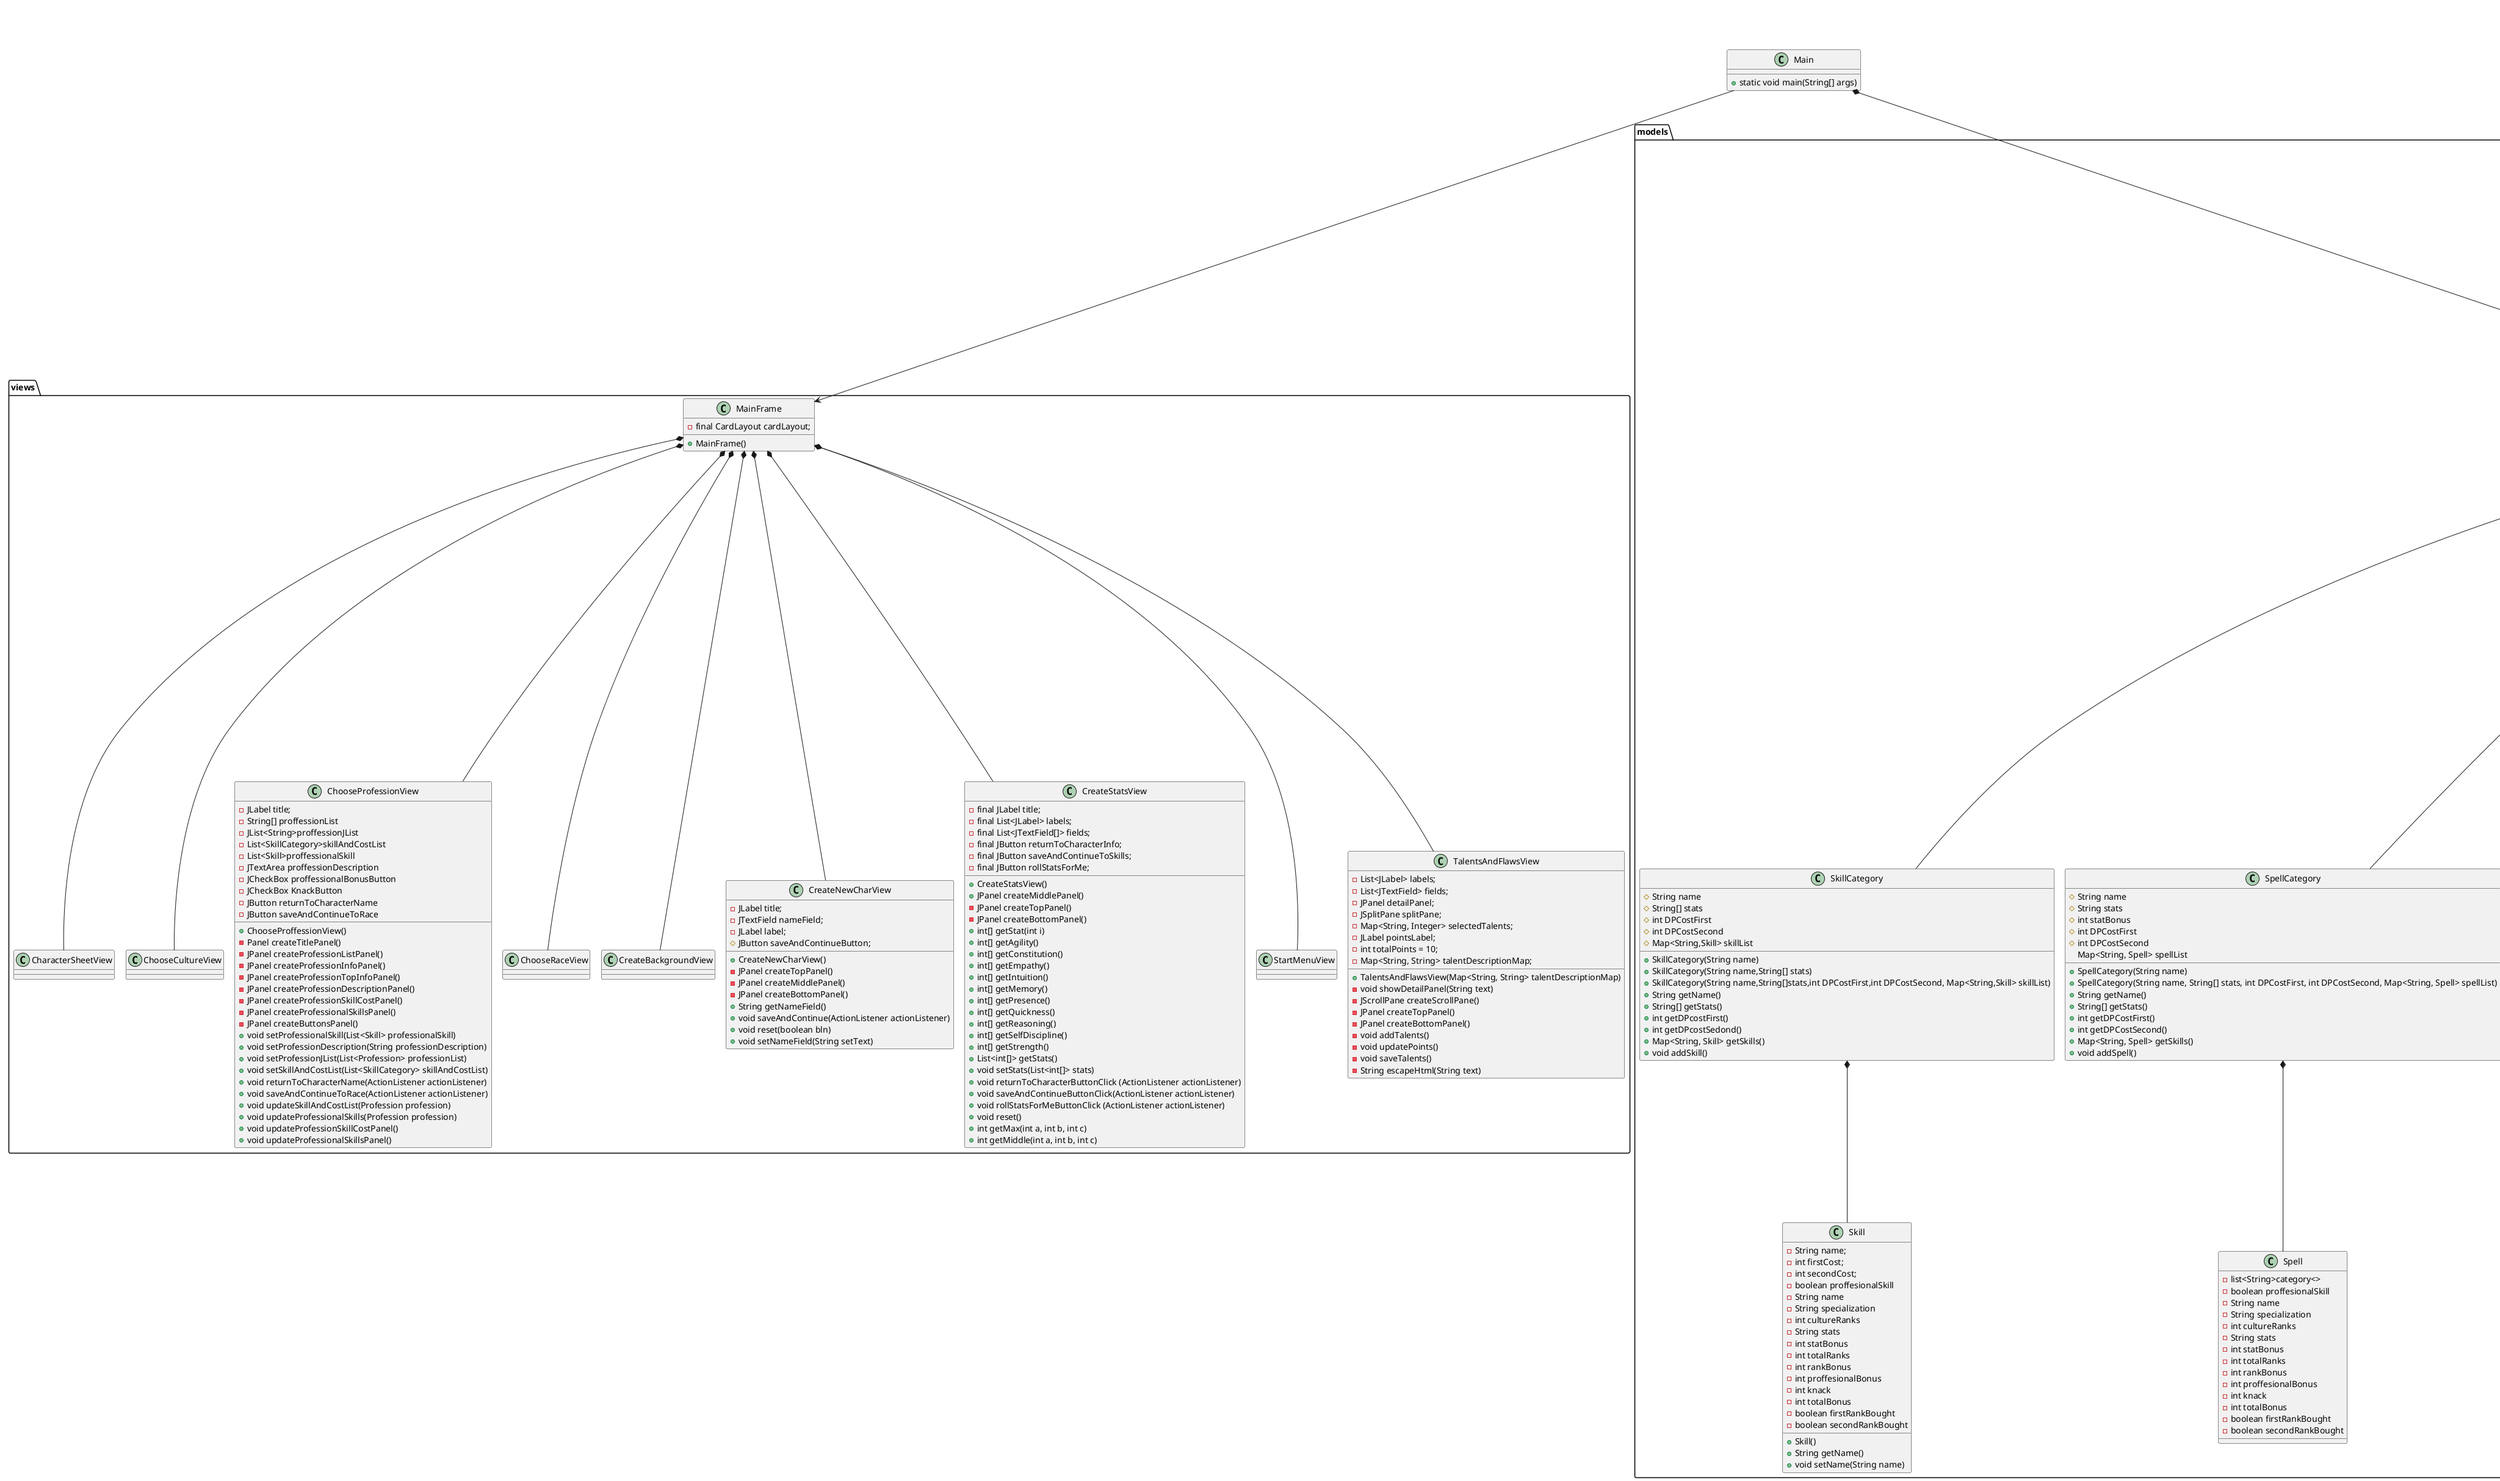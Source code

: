 @startuml
'https://plantuml.com/class-diagram
!pragma layout smetana


Class Main{
+static void main(String[] args)
}

package controllers{
    Class CharacterSheetController{
        -CreateStatsView view;
        +CharacterSheetController(CreateStatsView view)
    }
    Class ChooseProfessionController{
        -final CharacterSheet model;
        -ChooseProfessionView view;
        +ChooseProfessionController(CharacterSheet model, ChooseProfessionView view)
        -boolean validate(Profession profession)
        -void saveDataToModel(Profession profession)
    }
    Class CreateNewCharController{
        -CreateNewCharView view;
        -final CharacterSheet model;
        +CreateNewCharController(CreateNewCharView view, CharacterSheet model)
        +boolean validate(String name)
        +void saveDataToModel(String name)
        +boolean validateAndSave()
    }
    Class CreateStatsController{
         CharacterSheet model;
         CreateStatsView view;
         +CreateStatsController(CharacterSheet model, CreateStatsView view)
         -boolean validate(String input)
         -void saveDataToModel(String data)
         +boolean validateAndSave()
         -int[] generateStat()
         -List<int[]> generateStats()
    }
    Class TalentsAndFlawsController{
        -final CharacterSheet model;
        -final TalentsAndFlawsView view;
        -final Rules rules;
        +TalentsAndFlawsController(CharacterSheet model, TalentsAndFlawsView view)
    }

}


package views{
    Class MainFrame{
        -final CardLayout cardLayout;
        +MainFrame()
    }
    Class CharacterSheetView{}
    Class ChooseCultureView{}
    Class ChooseProfessionView{
        -JLabel title;
        -String[] proffessionList
        -JList<String>proffessionJList
        -List<SkillCategory>skillAndCostList
        -List<Skill>proffessionalSkill
        -JTextArea proffessionDescription
        -JCheckBox proffessionalBonusButton
        -JCheckBox KnackButton
        -JButton returnToCharacterName
        -JButton saveAndContinueToRace
        +ChooseProffessionView()
        -Panel createTitlePanel()
        -JPanel createProfessionListPanel()
        -JPanel createProfessionInfoPanel()
        -JPanel createProfessionTopInfoPanel()
        -JPanel createProfessionDescriptionPanel()
        -JPanel createProfessionSkillCostPanel()
        -JPanel createProfessionalSkillsPanel()
        -JPanel createButtonsPanel()
        +void setProfessionalSkill(List<Skill> professionalSkill)
        +void setProfessionDescription(String professionDescription)
        +void setProfessionJList(List<Profession> professionList)
        +void setSkillAndCostList(List<SkillCategory> skillAndCostList)
        +void returnToCharacterName(ActionListener actionListener)
        +void saveAndContinueToRace(ActionListener actionListener)
        +void updateSkillAndCostList(Profession profession)
        +void updateProfessionalSkills(Profession profession)
        +void updateProfessionSkillCostPanel()
        +void updateProfessionalSkillsPanel()
        }
    Class ChooseRaceView{}
    Class CreateBackgroundView{}
    Class CreateNewCharView{
        -JLabel title;
        -JTextField nameField;
        -JLabel label;
        #JButton saveAndContinueButton;
        +CreateNewCharView()
        -JPanel createTopPanel()
        -JPanel createMiddlePanel()
        -JPanel createBottomPanel()
        +String getNameField()
        +void saveAndContinue(ActionListener actionListener)
        +void reset(boolean bln)
        +void setNameField(String setText)
    }
    Class CreateStatsView{
        -final JLabel title;
        -final List<JLabel> labels;
        -final List<JTextField[]> fields;
        -final JButton returnToCharacterInfo;
        -final JButton saveAndContinueToSkills;
        -final JButton rollStatsForMe;
        +CreateStatsView()
        +JPanel createMiddlePanel()
        -JPanel createTopPanel()
        -JPanel createBottomPanel()
        +int[] getStat(int i)
        +int[] getAgility()
        +int[] getConstitution()
        +int[] getEmpathy()
        +int[] getIntuition()
        +int[] getMemory()
        +int[] getPresence()
        +int[] getQuickness()
        +int[] getReasoning()
        +int[] getSelfDiscipline()
        +int[] getStrength()
        +List<int[]> getStats()
        +void setStats(List<int[]> stats)
        +void returnToCharacterButtonClick (ActionListener actionListener)
        + void saveAndContinueButtonClick(ActionListener actionListener)
        +void rollStatsForMeButtonClick (ActionListener actionListener)
        + void reset()
        +int getMax(int a, int b, int c)
        + int getMiddle(int a, int b, int c)
    }
    Class StartMenuView{}
    Class TalentsAndFlawsView{
    -List<JLabel> labels;
    -List<JTextField> fields;
    -JPanel detailPanel;
    -JSplitPane splitPane;
    -Map<String, Integer> selectedTalents;
    -JLabel pointsLabel;
    -int totalPoints = 10;
    -Map<String, String> talentDescriptionMap;
    +TalentsAndFlawsView(Map<String, String> talentDescriptionMap)
    -void showDetailPanel(String text)
    -JScrollPane createScrollPane()
    -JPanel createTopPanel()
    -JPanel createBottomPanel()
    -void addTalents()
    -void updatePoints()
    -void saveTalents()
    -String escapeHtml(String text)
    }
}
MainFrame *-- StartMenuView
MainFrame *-- CreateNewCharView
MainFrame *-- ChooseProfessionView
MainFrame *-- ChooseRaceView
MainFrame *-- ChooseCultureView
MainFrame *-- TalentsAndFlawsView
MainFrame *-- CreateStatsView
MainFrame *-- CreateBackgroundView
MainFrame *-- CharacterSheetView

package models{
    Class Rules{
        +static Map<String, SkillCategory> getEmptySkillList()
        +static Map<String, String> getTalentsAndFlaws()
    }
    Class CharacterSheet{
        - int level;
        - int xp
        - String name
        - String background;
        # Culture culture;
        # Race race;
        # Profession profession;
        # PrimaryStats stats;
        # Defense defense;
        # ManeuversMovementAndEncumbrance MME;
        # Inventory inventory;
        # Map SkillList <String, Skill>;
        # Map SpellList <String, Spell>;
        # Set <TalentsAndFlaws> TalentsAndFlaws;
        +CharacterSheet()
        +String getName()
        +void setName()
        +void setStat(String statName,int[]values)
        +void setStats(List<int[]>liste)
        +String getBackground()
        +void setBackground(String background)
        +Culture getCulture()
        +void setCulture(Culture culture)
        +Defense getDefense()
        +void setDefense(Defense defense)
        +Inventory getInventory()
        +void setInventory(Inventory inventory)
        +int getLevel()
        +void setLevel(int level)
        +ManeuversMovementAndEncumbrance getMME()
        +void setMME(ManeuversMovementAndEncumbrance MME)
        +Profession getProfession()
        +void setProfession(Profession profession)
        +Race getRace()
        +void setRace(Race race)
        +Map<String, SkillCategory> getSkillList()
        +void setSkillList(Map<String, SkillCategory> skillList)
        +Map<String, Spell> getSpellList()
        +void setSpellList(Map<String, Spell> spellList)
        +PrimaryStats getStats()
        + void setStats(PrimaryStats stats)
        +Set<TalentsAndFlaws> getTalentsAndFLaws()
        +void setTalentsAndFLaws(Set<TalentsAndFlaws> talentsAndFLaws)
        +int getXp()
        +void setXp(int xp)
        +Stat getStat(String statName)
       }
    Class Skill{
        -String name;
        -int firstCost;
        -int secondCost;
        +Skill()
        +String getName()
        +void setName(String name)
        -boolean proffesionalSkill
        -String name
        -String specialization
        -int cultureRanks
        -String stats
        -int statBonus
        -int totalRanks
        -int rankBonus
        -int proffesionalBonus
        -int knack
        -int totalBonus
        -boolean firstRankBought
        -boolean secondRankBought
    }
    Class SkillCategory{
        #String name
        #String[] stats
        #int DPCostFirst
        #int DPCostSecond
        #Map<String,Skill> skillList
        +SkillCategory(String name)
        +SkillCategory(String name,String[] stats)
        +SkillCategory(String name,String[]stats,int DPCostFirst,int DPCostSecond, Map<String,Skill> skillList)
        +String getName()
        +String[] getStats()
        +int getDPcostFirst()
        +int getDPcostSedond()
        +Map<String, Skill> getSkills()
        +void addSkill()
    }
    Class Spell{
        -list<String>category<>
        -boolean proffesionalSkill
        -String name
        -String specialization
        -int cultureRanks
        -String stats
        -int statBonus
        -int totalRanks
        -int rankBonus
        -int proffesionalBonus
        -int knack
        -int totalBonus
        -boolean firstRankBought
        -boolean secondRankBought
    }
    Class SpellCategory{
        #String name
        #String stats
        #int statBonus
        #int DPCostFirst
        #int DPCostSecond
        Map<String, Spell> spellList
        +SpellCategory(String name)
        +SpellCategory(String name, String[] stats, int DPCostFirst, int DPCostSecond, Map<String, Spell> spellList)
        +String getName()
        +String[] getStats()
        +int getDPCostFirst()
        +int getDPCostSecond()
        +Map<String, Spell> getSkills()
        +void addSpell()
    }
    Class MME{
        # Map<String,Pace> paces
        # Map<String,double> featsOfStrength
        # String size
        # double wtAllowance
        # double carried
        # double encPenalty
        # double maxPace
        # double totalManeuverPenalty
        # double bmr
        # int initiative
        # int hitPoints
        # int endurance
        # int power
    }
    Class PrimaryStats{
         # Stat agility;
         # Stat constitution;
         # Stat empathy;
         # Stat intuition;
         # Stat memory;
         # Stat presence;
         # Stat quickness;
         # Stat reasoning;
         # Stat selfDiscipline;
         # Stat strength;
         +PrimaryStats()
         +void setStat(String statNavn, int[] values)
         +void setStats(List<int[]> stats)
         +Stat getStat(String statName)
    }
    Class Defense{}
    Class Race{
        - String race
        - int bonusDps;
        - int agility;
        - int constitution;
        - int empathy;
        - int intuition;
        - int memory;
        - int presence;
        - int quickness;
        - int reasoning;
        - int selfDisc;
        - int strength;
        - int channeling;
        - int essence;
        - int mentalism;
        - int physical;
        - int endurance;
        - int baseHits;
        - int recoveryMult;
        + getBonusDps();
        + getAgility();
        + getConstitution();
        + getEmpathy();
        + getIntuition();
        + getMemory();
        + getPresence();
        + getQuickness();
        + getReasoning();
        + getSelfDisc();
        + getStrength();
        + getChanneling();
        + getEssence();
        + getMentalism();
        + getPhysical();
        + getEndurance();
        + getBaseHits();
        + getRecoveryMult();
        + getRaceBonus(String statName);
    }
    Class Culture{
        - String cultureName
        - Map <String, Integer> skillMap;
        +Culture(String cultureName, Map<String, Integer> skillMap)
        +String getCultureName()
        + Map<String, Integer> getSkillMap()
        + getSkillMap();
    }
    Class Profession{
        #String name;
        #String description;
        #Map<String, List<Integer>> professionSkillCost;
        #List<String> availableRealms;
        #List<Skill> availableProfessionalSkillList;
        #Map<String, List<Spell>> professionSpell;
        #List<Skill> chosenProfessionalSkills;
        #List<Skill> chosenKnacks;
        #protected List<Skill> chosenRealms;
        +Profession()
        + Map<String, List<Integer>> getSkillCost()
        +List<Skill> getProfessionalSkill()
        +Map<String, List<Integer>> getProfessionSkillCost()
        +List<String> getAvailableRealms()
        +Map<String, List<Spell>> getSpellList()
        +String getName()
        +String getDescription()
        +List<Skill> getChosenProfessionalSkills()
        +List<Skill> getChosenKnacks()
        +List<Skill> getChosenRealms()
    }
    Class TalentsAndFlaws{
        -String name;
        -String description;
        +TalentsAndFlaws()
        +TalentsAndFlaws(String name, String description)
        +String getName()
        +String getDescription()
        +void setName(String name)
        +void setDescription(String description)
    }
    Class Stat{
        - String name
        - int potentional
        - int temp
        + Stat(String name)
        # int bonus()
        # int racial()
        # int special()
        # int getTotal()
        #int getRaceBonus()
        +void setStat(int[] stat)
        + int getPotentional()
        + getTemp()
    }
}

CharacterSheet *-- PrimaryStats
PrimaryStats *-- Stat
CharacterSheet *-- MME
CharacterSheet *-- Defense
CharacterSheet *-- TalentsAndFlaws
CharacterSheet *-- SkillCategory
SkillCategory *-- Skill
CharacterSheet *-- SpellCategory
SpellCategory *-- Spell
CharacterSheet *-- Race
CharacterSheet *-- Culture
CharacterSheet *-- Profession

Main *-- CharacterSheet
Main --> MainFrame
@enduml

implements ..|>
extends <|-- (is-a)
composition *-- (must-have)
Aggregation o-- (can-have)
Associering <--